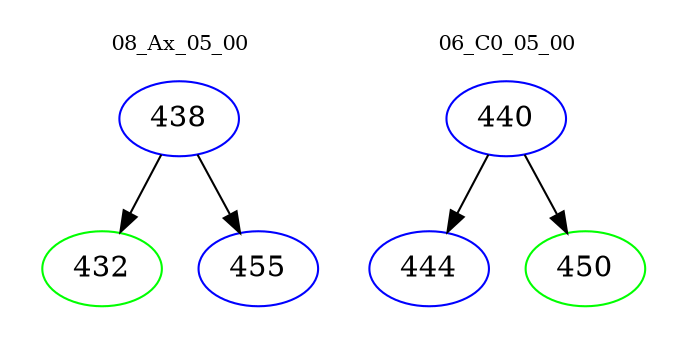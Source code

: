 digraph{
subgraph cluster_0 {
color = white
label = "08_Ax_05_00";
fontsize=10;
T0_438 [label="438", color="blue"]
T0_438 -> T0_432 [color="black"]
T0_432 [label="432", color="green"]
T0_438 -> T0_455 [color="black"]
T0_455 [label="455", color="blue"]
}
subgraph cluster_1 {
color = white
label = "06_C0_05_00";
fontsize=10;
T1_440 [label="440", color="blue"]
T1_440 -> T1_444 [color="black"]
T1_444 [label="444", color="blue"]
T1_440 -> T1_450 [color="black"]
T1_450 [label="450", color="green"]
}
}
